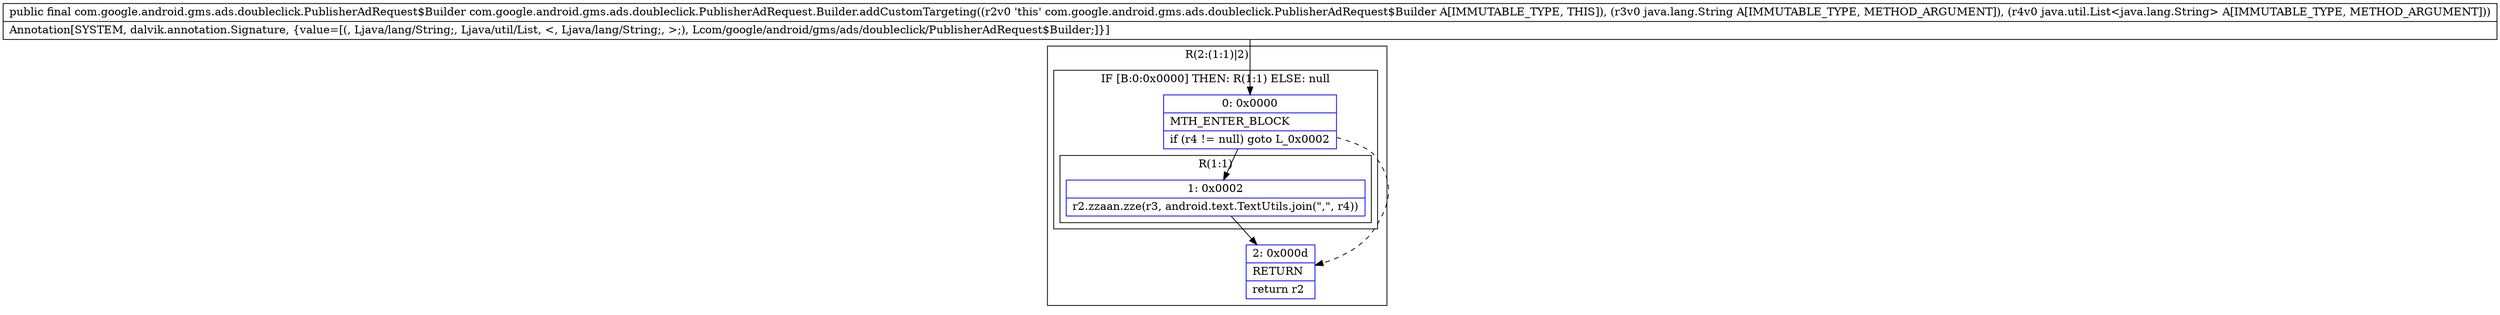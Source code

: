 digraph "CFG forcom.google.android.gms.ads.doubleclick.PublisherAdRequest.Builder.addCustomTargeting(Ljava\/lang\/String;Ljava\/util\/List;)Lcom\/google\/android\/gms\/ads\/doubleclick\/PublisherAdRequest$Builder;" {
subgraph cluster_Region_509196731 {
label = "R(2:(1:1)|2)";
node [shape=record,color=blue];
subgraph cluster_IfRegion_771205413 {
label = "IF [B:0:0x0000] THEN: R(1:1) ELSE: null";
node [shape=record,color=blue];
Node_0 [shape=record,label="{0\:\ 0x0000|MTH_ENTER_BLOCK\l|if (r4 != null) goto L_0x0002\l}"];
subgraph cluster_Region_964158582 {
label = "R(1:1)";
node [shape=record,color=blue];
Node_1 [shape=record,label="{1\:\ 0x0002|r2.zzaan.zze(r3, android.text.TextUtils.join(\",\", r4))\l}"];
}
}
Node_2 [shape=record,label="{2\:\ 0x000d|RETURN\l|return r2\l}"];
}
MethodNode[shape=record,label="{public final com.google.android.gms.ads.doubleclick.PublisherAdRequest$Builder com.google.android.gms.ads.doubleclick.PublisherAdRequest.Builder.addCustomTargeting((r2v0 'this' com.google.android.gms.ads.doubleclick.PublisherAdRequest$Builder A[IMMUTABLE_TYPE, THIS]), (r3v0 java.lang.String A[IMMUTABLE_TYPE, METHOD_ARGUMENT]), (r4v0 java.util.List\<java.lang.String\> A[IMMUTABLE_TYPE, METHOD_ARGUMENT]))  | Annotation[SYSTEM, dalvik.annotation.Signature, \{value=[(, Ljava\/lang\/String;, Ljava\/util\/List, \<, Ljava\/lang\/String;, \>;), Lcom\/google\/android\/gms\/ads\/doubleclick\/PublisherAdRequest$Builder;]\}]\l}"];
MethodNode -> Node_0;
Node_0 -> Node_1;
Node_0 -> Node_2[style=dashed];
Node_1 -> Node_2;
}

